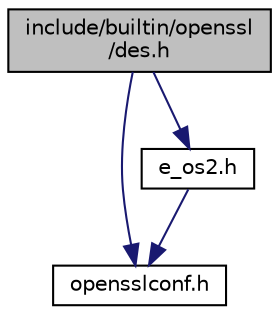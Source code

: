 digraph "include/builtin/openssl/des.h"
{
 // LATEX_PDF_SIZE
  edge [fontname="Helvetica",fontsize="10",labelfontname="Helvetica",labelfontsize="10"];
  node [fontname="Helvetica",fontsize="10",shape=record];
  Node1 [label="include/builtin/openssl\l/des.h",height=0.2,width=0.4,color="black", fillcolor="grey75", style="filled", fontcolor="black",tooltip=" "];
  Node1 -> Node2 [color="midnightblue",fontsize="10",style="solid",fontname="Helvetica"];
  Node2 [label="opensslconf.h",height=0.2,width=0.4,color="black", fillcolor="white", style="filled",URL="$opensslconf_8h.html",tooltip=" "];
  Node1 -> Node3 [color="midnightblue",fontsize="10",style="solid",fontname="Helvetica"];
  Node3 [label="e_os2.h",height=0.2,width=0.4,color="black", fillcolor="white", style="filled",URL="$e__os2_8h.html",tooltip=" "];
  Node3 -> Node2 [color="midnightblue",fontsize="10",style="solid",fontname="Helvetica"];
}
